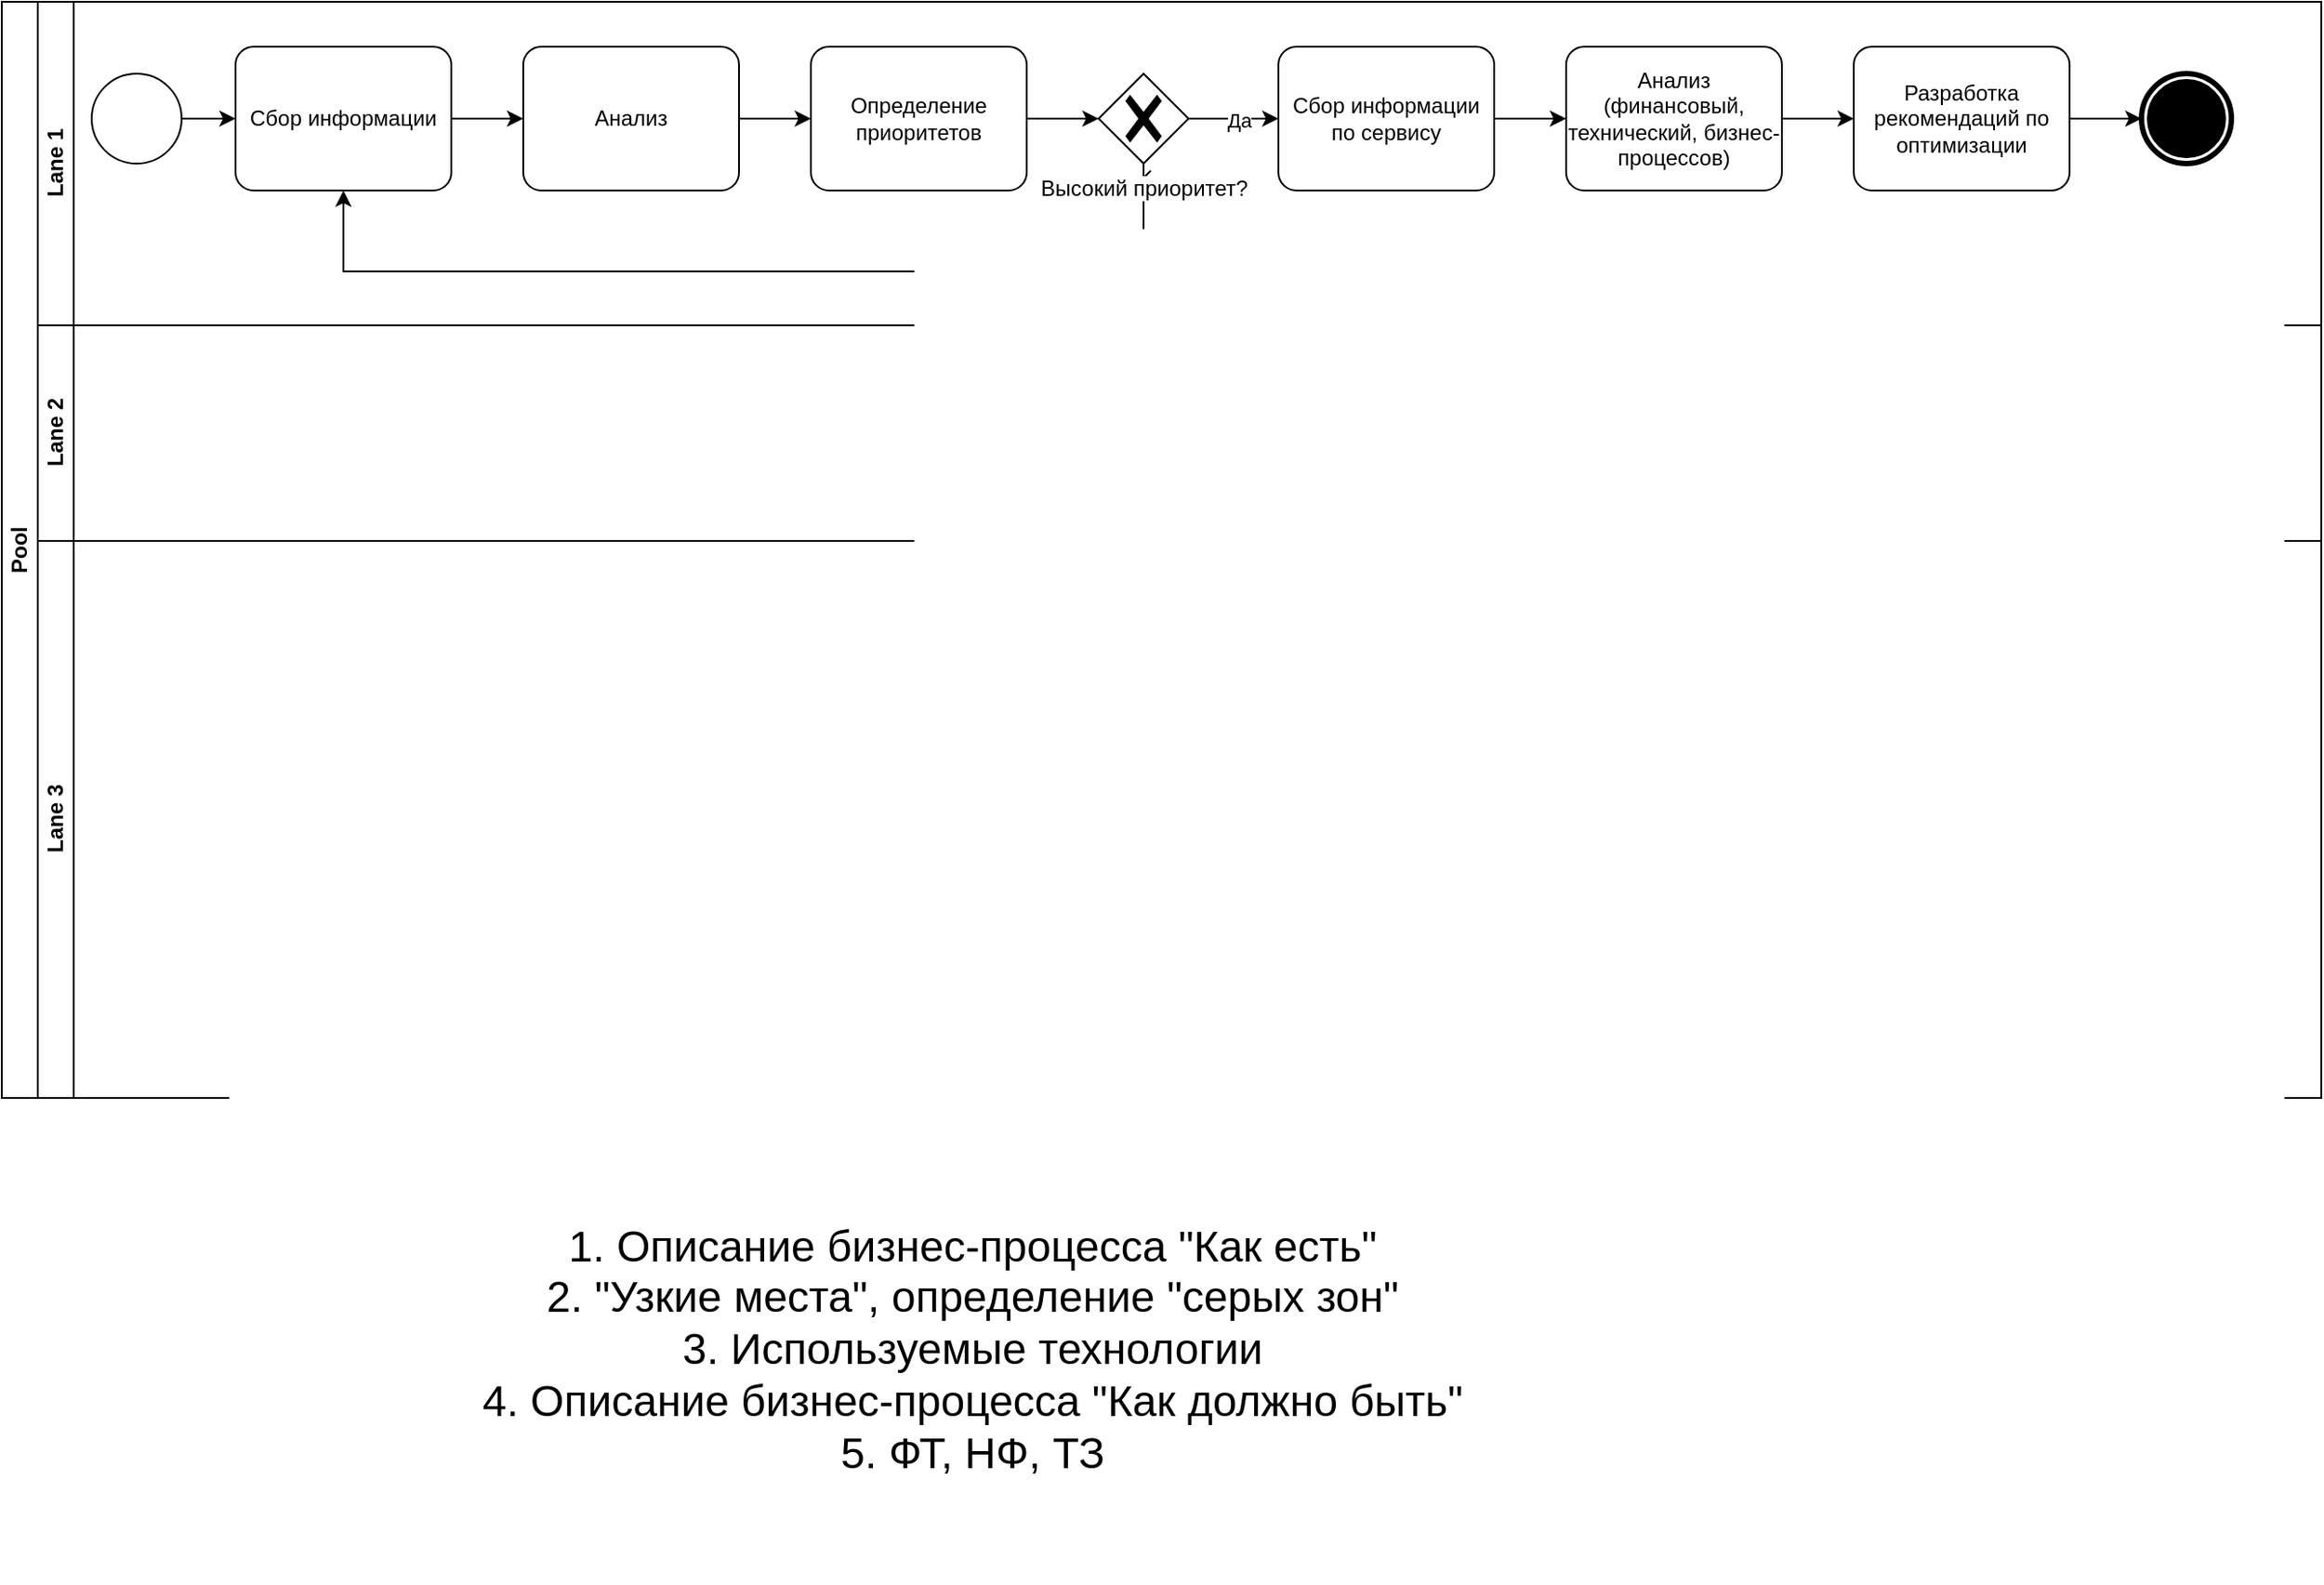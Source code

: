 <mxfile version="21.6.5" type="github">
  <diagram name="Страница 1" id="9IuZvNYRoDw_cZlBoTu7">
    <mxGraphModel dx="1760" dy="956" grid="1" gridSize="10" guides="1" tooltips="1" connect="1" arrows="1" fold="1" page="1" pageScale="1" pageWidth="827" pageHeight="1169" math="0" shadow="0">
      <root>
        <mxCell id="0" />
        <mxCell id="1" parent="0" />
        <mxCell id="Grty-4EMdzizV5Q1cPPK-3" style="edgeStyle=orthogonalEdgeStyle;rounded=0;orthogonalLoop=1;jettySize=auto;html=1;exitX=1;exitY=0.5;exitDx=0;exitDy=0;exitPerimeter=0;entryX=0;entryY=0.5;entryDx=0;entryDy=0;entryPerimeter=0;" edge="1" parent="1" source="Grty-4EMdzizV5Q1cPPK-1" target="Grty-4EMdzizV5Q1cPPK-2">
          <mxGeometry relative="1" as="geometry" />
        </mxCell>
        <mxCell id="Grty-4EMdzizV5Q1cPPK-1" value="" style="points=[[0.145,0.145,0],[0.5,0,0],[0.855,0.145,0],[1,0.5,0],[0.855,0.855,0],[0.5,1,0],[0.145,0.855,0],[0,0.5,0]];shape=mxgraph.bpmn.event;html=1;verticalLabelPosition=bottom;labelBackgroundColor=#ffffff;verticalAlign=top;align=center;perimeter=ellipsePerimeter;outlineConnect=0;aspect=fixed;outline=standard;symbol=general;" vertex="1" parent="1">
          <mxGeometry x="80" y="80" width="50" height="50" as="geometry" />
        </mxCell>
        <mxCell id="Grty-4EMdzizV5Q1cPPK-6" value="" style="edgeStyle=orthogonalEdgeStyle;rounded=0;orthogonalLoop=1;jettySize=auto;html=1;" edge="1" parent="1" source="Grty-4EMdzizV5Q1cPPK-2" target="Grty-4EMdzizV5Q1cPPK-5">
          <mxGeometry relative="1" as="geometry" />
        </mxCell>
        <mxCell id="Grty-4EMdzizV5Q1cPPK-2" value="Сбор информации" style="points=[[0.25,0,0],[0.5,0,0],[0.75,0,0],[1,0.25,0],[1,0.5,0],[1,0.75,0],[0.75,1,0],[0.5,1,0],[0.25,1,0],[0,0.75,0],[0,0.5,0],[0,0.25,0]];shape=mxgraph.bpmn.task;whiteSpace=wrap;rectStyle=rounded;size=10;html=1;container=1;expand=0;collapsible=0;taskMarker=abstract;" vertex="1" parent="1">
          <mxGeometry x="160" y="65" width="120" height="80" as="geometry" />
        </mxCell>
        <mxCell id="Grty-4EMdzizV5Q1cPPK-9" style="edgeStyle=orthogonalEdgeStyle;rounded=0;orthogonalLoop=1;jettySize=auto;html=1;exitX=1;exitY=0.5;exitDx=0;exitDy=0;exitPerimeter=0;" edge="1" parent="1" source="Grty-4EMdzizV5Q1cPPK-4" target="Grty-4EMdzizV5Q1cPPK-8">
          <mxGeometry relative="1" as="geometry" />
        </mxCell>
        <mxCell id="Grty-4EMdzizV5Q1cPPK-4" value="Определение приоритетов" style="points=[[0.25,0,0],[0.5,0,0],[0.75,0,0],[1,0.25,0],[1,0.5,0],[1,0.75,0],[0.75,1,0],[0.5,1,0],[0.25,1,0],[0,0.75,0],[0,0.5,0],[0,0.25,0]];shape=mxgraph.bpmn.task;whiteSpace=wrap;rectStyle=rounded;size=10;html=1;container=1;expand=0;collapsible=0;taskMarker=abstract;" vertex="1" parent="1">
          <mxGeometry x="480" y="65" width="120" height="80" as="geometry" />
        </mxCell>
        <mxCell id="Grty-4EMdzizV5Q1cPPK-7" style="edgeStyle=orthogonalEdgeStyle;rounded=0;orthogonalLoop=1;jettySize=auto;html=1;exitX=1;exitY=0.5;exitDx=0;exitDy=0;exitPerimeter=0;entryX=0;entryY=0.5;entryDx=0;entryDy=0;entryPerimeter=0;" edge="1" parent="1" source="Grty-4EMdzizV5Q1cPPK-5" target="Grty-4EMdzizV5Q1cPPK-4">
          <mxGeometry relative="1" as="geometry" />
        </mxCell>
        <mxCell id="Grty-4EMdzizV5Q1cPPK-5" value="Анализ" style="points=[[0.25,0,0],[0.5,0,0],[0.75,0,0],[1,0.25,0],[1,0.5,0],[1,0.75,0],[0.75,1,0],[0.5,1,0],[0.25,1,0],[0,0.75,0],[0,0.5,0],[0,0.25,0]];shape=mxgraph.bpmn.task;whiteSpace=wrap;rectStyle=rounded;size=10;html=1;container=1;expand=0;collapsible=0;taskMarker=abstract;" vertex="1" parent="1">
          <mxGeometry x="320" y="65" width="120" height="80" as="geometry" />
        </mxCell>
        <mxCell id="Grty-4EMdzizV5Q1cPPK-11" style="edgeStyle=orthogonalEdgeStyle;rounded=0;orthogonalLoop=1;jettySize=auto;html=1;exitX=1;exitY=0.5;exitDx=0;exitDy=0;exitPerimeter=0;entryX=0;entryY=0.5;entryDx=0;entryDy=0;entryPerimeter=0;" edge="1" parent="1" source="Grty-4EMdzizV5Q1cPPK-8" target="Grty-4EMdzizV5Q1cPPK-10">
          <mxGeometry relative="1" as="geometry" />
        </mxCell>
        <mxCell id="Grty-4EMdzizV5Q1cPPK-13" value="Да" style="edgeLabel;html=1;align=center;verticalAlign=middle;resizable=0;points=[];" vertex="1" connectable="0" parent="Grty-4EMdzizV5Q1cPPK-11">
          <mxGeometry x="0.106" y="-1" relative="1" as="geometry">
            <mxPoint as="offset" />
          </mxGeometry>
        </mxCell>
        <mxCell id="Grty-4EMdzizV5Q1cPPK-12" style="edgeStyle=orthogonalEdgeStyle;rounded=0;orthogonalLoop=1;jettySize=auto;html=1;exitX=0.5;exitY=1;exitDx=0;exitDy=0;exitPerimeter=0;entryX=0.5;entryY=1;entryDx=0;entryDy=0;entryPerimeter=0;startArrow=dash;startFill=0;" edge="1" parent="1" source="Grty-4EMdzizV5Q1cPPK-8" target="Grty-4EMdzizV5Q1cPPK-2">
          <mxGeometry relative="1" as="geometry">
            <Array as="points">
              <mxPoint x="665" y="190" />
              <mxPoint x="220" y="190" />
            </Array>
          </mxGeometry>
        </mxCell>
        <mxCell id="Grty-4EMdzizV5Q1cPPK-8" value="Высокий приоритет?" style="points=[[0.25,0.25,0],[0.5,0,0],[0.75,0.25,0],[1,0.5,0],[0.75,0.75,0],[0.5,1,0],[0.25,0.75,0],[0,0.5,0]];shape=mxgraph.bpmn.gateway2;html=1;verticalLabelPosition=bottom;labelBackgroundColor=#ffffff;verticalAlign=top;align=center;perimeter=rhombusPerimeter;outlineConnect=0;outline=none;symbol=none;gwType=exclusive;" vertex="1" parent="1">
          <mxGeometry x="640" y="80" width="50" height="50" as="geometry" />
        </mxCell>
        <mxCell id="Grty-4EMdzizV5Q1cPPK-15" value="" style="edgeStyle=orthogonalEdgeStyle;rounded=0;orthogonalLoop=1;jettySize=auto;html=1;" edge="1" parent="1" source="Grty-4EMdzizV5Q1cPPK-10" target="Grty-4EMdzizV5Q1cPPK-14">
          <mxGeometry relative="1" as="geometry" />
        </mxCell>
        <mxCell id="Grty-4EMdzizV5Q1cPPK-10" value="Сбор информации по сервису" style="points=[[0.25,0,0],[0.5,0,0],[0.75,0,0],[1,0.25,0],[1,0.5,0],[1,0.75,0],[0.75,1,0],[0.5,1,0],[0.25,1,0],[0,0.75,0],[0,0.5,0],[0,0.25,0]];shape=mxgraph.bpmn.task;whiteSpace=wrap;rectStyle=rounded;size=10;html=1;container=1;expand=0;collapsible=0;taskMarker=abstract;" vertex="1" parent="1">
          <mxGeometry x="740" y="65" width="120" height="80" as="geometry" />
        </mxCell>
        <mxCell id="Grty-4EMdzizV5Q1cPPK-17" value="" style="edgeStyle=orthogonalEdgeStyle;rounded=0;orthogonalLoop=1;jettySize=auto;html=1;" edge="1" parent="1" source="Grty-4EMdzizV5Q1cPPK-14" target="Grty-4EMdzizV5Q1cPPK-16">
          <mxGeometry relative="1" as="geometry" />
        </mxCell>
        <mxCell id="Grty-4EMdzizV5Q1cPPK-14" value="Анализ (финансовый, технический, бизнес-процессов)" style="points=[[0.25,0,0],[0.5,0,0],[0.75,0,0],[1,0.25,0],[1,0.5,0],[1,0.75,0],[0.75,1,0],[0.5,1,0],[0.25,1,0],[0,0.75,0],[0,0.5,0],[0,0.25,0]];shape=mxgraph.bpmn.task;whiteSpace=wrap;rectStyle=rounded;size=10;html=1;container=1;expand=0;collapsible=0;taskMarker=abstract;" vertex="1" parent="1">
          <mxGeometry x="900" y="65" width="120" height="80" as="geometry" />
        </mxCell>
        <mxCell id="Grty-4EMdzizV5Q1cPPK-19" value="" style="edgeStyle=orthogonalEdgeStyle;rounded=0;orthogonalLoop=1;jettySize=auto;html=1;" edge="1" parent="1" source="Grty-4EMdzizV5Q1cPPK-16">
          <mxGeometry relative="1" as="geometry">
            <mxPoint x="1220" y="105.0" as="targetPoint" />
          </mxGeometry>
        </mxCell>
        <mxCell id="Grty-4EMdzizV5Q1cPPK-16" value="Разработка рекомендаций по оптимизации" style="points=[[0.25,0,0],[0.5,0,0],[0.75,0,0],[1,0.25,0],[1,0.5,0],[1,0.75,0],[0.75,1,0],[0.5,1,0],[0.25,1,0],[0,0.75,0],[0,0.5,0],[0,0.25,0]];shape=mxgraph.bpmn.task;whiteSpace=wrap;rectStyle=rounded;size=10;html=1;container=1;expand=0;collapsible=0;taskMarker=abstract;" vertex="1" parent="1">
          <mxGeometry x="1060" y="65" width="120" height="80" as="geometry" />
        </mxCell>
        <mxCell id="Grty-4EMdzizV5Q1cPPK-20" value="" style="points=[[0.145,0.145,0],[0.5,0,0],[0.855,0.145,0],[1,0.5,0],[0.855,0.855,0],[0.5,1,0],[0.145,0.855,0],[0,0.5,0]];shape=mxgraph.bpmn.event;html=1;verticalLabelPosition=bottom;labelBackgroundColor=#ffffff;verticalAlign=top;align=center;perimeter=ellipsePerimeter;outlineConnect=0;aspect=fixed;outline=end;symbol=terminate;" vertex="1" parent="1">
          <mxGeometry x="1220" y="80" width="50" height="50" as="geometry" />
        </mxCell>
        <mxCell id="Grty-4EMdzizV5Q1cPPK-21" value="1. Описание бизнес-процесса &quot;Как есть&quot;&lt;br&gt;2. &quot;Узкие места&quot;, определение &quot;серых зон&quot;&lt;br&gt;3. Используемые технологии&lt;br&gt;4. Описание бизнес-процесса &quot;Как должно быть&quot;&lt;br&gt;5. ФТ, НФ, ТЗ" style="text;html=1;strokeColor=none;fillColor=none;align=center;verticalAlign=middle;whiteSpace=wrap;rounded=0;fontSize=24;" vertex="1" parent="1">
          <mxGeometry x="280" y="660" width="580" height="260" as="geometry" />
        </mxCell>
        <mxCell id="Grty-4EMdzizV5Q1cPPK-22" value="Pool" style="swimlane;html=1;childLayout=stackLayout;resizeParent=1;resizeParentMax=0;horizontal=0;startSize=20;horizontalStack=0;whiteSpace=wrap;" vertex="1" parent="1">
          <mxGeometry x="30" y="40" width="1290" height="610" as="geometry" />
        </mxCell>
        <mxCell id="Grty-4EMdzizV5Q1cPPK-23" value="Lane 1" style="swimlane;html=1;startSize=20;horizontal=0;" vertex="1" parent="Grty-4EMdzizV5Q1cPPK-22">
          <mxGeometry x="20" width="1270" height="180" as="geometry" />
        </mxCell>
        <mxCell id="Grty-4EMdzizV5Q1cPPK-24" value="Lane 2" style="swimlane;html=1;startSize=20;horizontal=0;" vertex="1" parent="Grty-4EMdzizV5Q1cPPK-22">
          <mxGeometry x="20" y="180" width="1270" height="120" as="geometry" />
        </mxCell>
        <mxCell id="Grty-4EMdzizV5Q1cPPK-25" value="Lane 3" style="swimlane;html=1;startSize=20;horizontal=0;" vertex="1" parent="Grty-4EMdzizV5Q1cPPK-22">
          <mxGeometry x="20" y="300" width="1270" height="310" as="geometry" />
        </mxCell>
      </root>
    </mxGraphModel>
  </diagram>
</mxfile>
